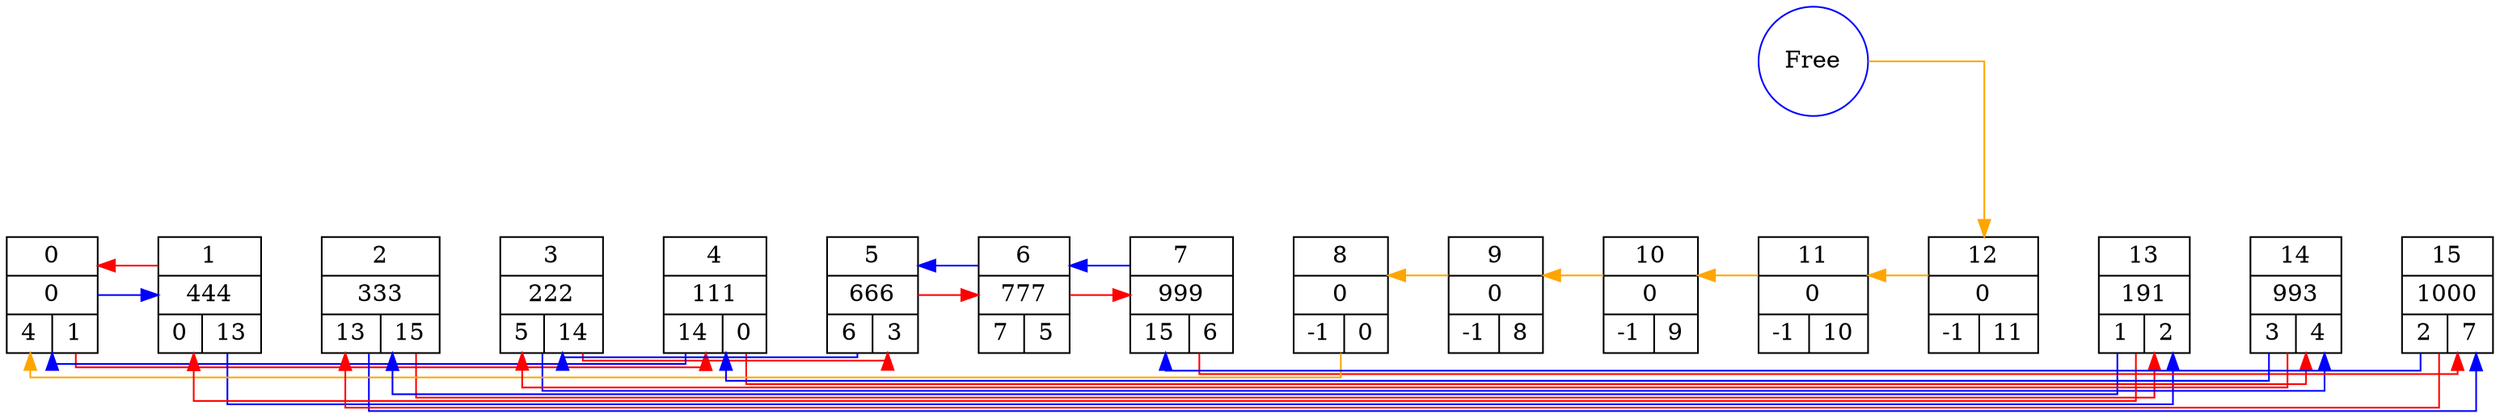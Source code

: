 digraph G{
   rankdir=LR;
   splines=ortho;
   nodesep=1;
   F[shape="circle", color="blue", label="Free"];
   L0[shape="record", label=" 0 | 0 | {<lp0> 4 | <ln0> 1}"];
   L1[shape="record", label=" 1 | 444 | {<lp1> 0 | <ln1> 13}"];
   L2[shape="record", label=" 2 | 333 | {<lp2> 13 | <ln2> 15}"];
   L3[shape="record", label=" 3 | 222 | {<lp3> 5 | <ln3> 14}"];
   L4[shape="record", label=" 4 | 111 | {<lp4> 14 | <ln4> 0}"];
   L5[shape="record", label=" 5 | 666 | {<lp5> 6 | <ln5> 3}"];
   L6[shape="record", label=" 6 | 777 | {<lp6> 7 | <ln6> 5}"];
   L7[shape="record", label=" 7 | 999 | {<lp7> 15 | <ln7> 6}"];
   L8[shape="record", label=" 8 | 0 | {<lp8> -1 | <ln8> 0}"];
   L9[shape="record", label=" 9 | 0 | {<lp9> -1 | <ln9> 8}"];
   L10[shape="record", label=" 10 | 0 | {<lp10> -1 | <ln10> 9}"];
   L11[shape="record", label=" 11 | 0 | {<lp11> -1 | <ln11> 10}"];
   L12[shape="record", label=" 12 | 0 | {<lp12> -1 | <ln12> 11}"];
   L13[shape="record", label=" 13 | 191 | {<lp13> 1 | <ln13> 2}"];
   L14[shape="record", label=" 14 | 993 | {<lp14> 3 | <ln14> 4}"];
   L15[shape="record", label=" 15 | 1000 | {<lp15> 2 | <ln15> 7}"];
L0->L1[color="black", weight=1000, style="invis"];
L1->L2[color="black", weight=1000, style="invis"];
L2->L3[color="black", weight=1000, style="invis"];
L3->L4[color="black", weight=1000, style="invis"];
L4->L5[color="black", weight=1000, style="invis"];
L5->L6[color="black", weight=1000, style="invis"];
L6->L7[color="black", weight=1000, style="invis"];
L7->L8[color="black", weight=1000, style="invis"];
L8->L9[color="black", weight=1000, style="invis"];
L9->L10[color="black", weight=1000, style="invis"];
L10->L11[color="black", weight=1000, style="invis"];
L11->L12[color="black", weight=1000, style="invis"];
L12->L13[color="black", weight=1000, style="invis"];
L13->L14[color="black", weight=1000, style="invis"];
L14->L15[color="black", weight=1000, style="invis"];
L0->L1[color="blue", constraint=false];
L0->L4[color="red", constraint=false];
L1->L13[color="blue", constraint=false];
L1->L0[color="red", constraint=false];
L2->L15[color="blue", constraint=false];
L2->L13[color="red", constraint=false];
L3->L14[color="blue", constraint=false];
L3->L5[color="red", constraint=false];
L4->L0[color="blue", constraint=false];
L4->L14[color="red", constraint=false];
L5->L3[color="blue", constraint=false];
L5->L6[color="red", constraint=false];
L6->L5[color="blue", constraint=false];
L6->L7[color="red", constraint=false];
L7->L6[color="blue", constraint=false];
L7->L15[color="red", constraint=false];
L8->L0[color="orange", constraint=false];
L9->L8[color="orange", constraint=false];
L10->L9[color="orange", constraint=false];
L11->L10[color="orange", constraint=false];
L12->L11[color="orange", constraint=false];
L13->L2[color="blue", constraint=false];
L13->L1[color="red", constraint=false];
L14->L4[color="blue", constraint=false];
L14->L3[color="red", constraint=false];
L15->L7[color="blue", constraint=false];
L15->L2[color="red", constraint=false];
F->L12[color="orange"]}